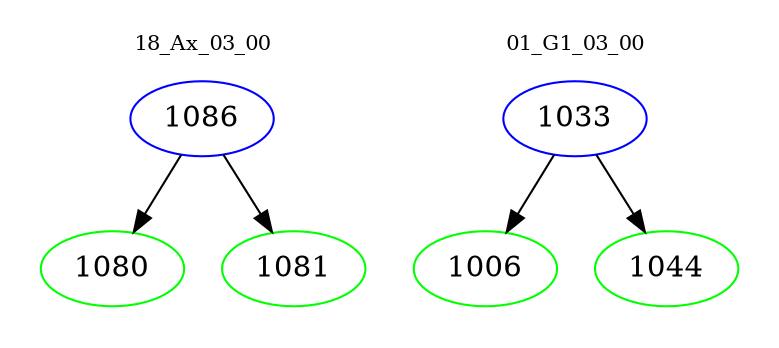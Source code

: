 digraph{
subgraph cluster_0 {
color = white
label = "18_Ax_03_00";
fontsize=10;
T0_1086 [label="1086", color="blue"]
T0_1086 -> T0_1080 [color="black"]
T0_1080 [label="1080", color="green"]
T0_1086 -> T0_1081 [color="black"]
T0_1081 [label="1081", color="green"]
}
subgraph cluster_1 {
color = white
label = "01_G1_03_00";
fontsize=10;
T1_1033 [label="1033", color="blue"]
T1_1033 -> T1_1006 [color="black"]
T1_1006 [label="1006", color="green"]
T1_1033 -> T1_1044 [color="black"]
T1_1044 [label="1044", color="green"]
}
}
